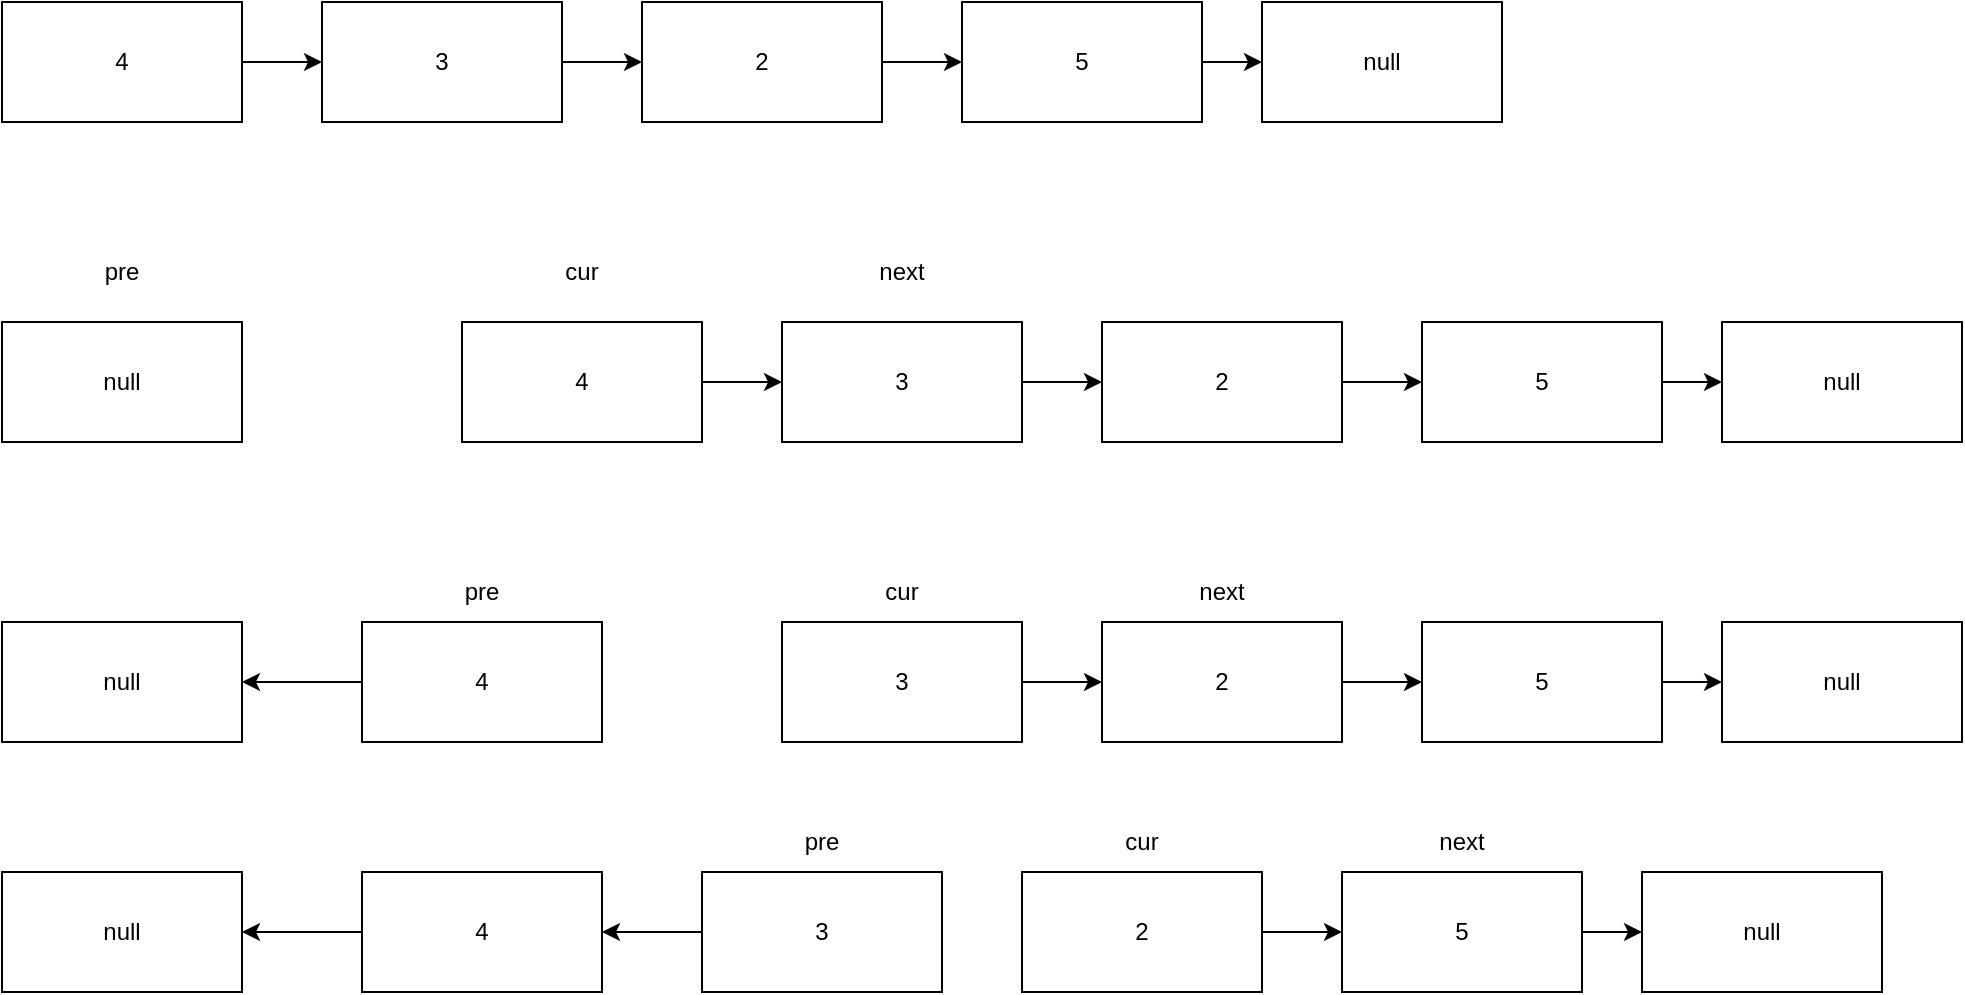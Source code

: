 <mxfile>
    <diagram id="apH1qrz7nCseMYDqwG9A" name="第 1 页">
        <mxGraphModel dx="833" dy="309" grid="1" gridSize="10" guides="1" tooltips="1" connect="1" arrows="1" fold="1" page="1" pageScale="1" pageWidth="827" pageHeight="1169" math="0" shadow="0">
            <root>
                <mxCell id="0"/>
                <mxCell id="1" parent="0"/>
                <mxCell id="7" value="" style="edgeStyle=none;html=1;" edge="1" parent="1" source="2" target="3">
                    <mxGeometry relative="1" as="geometry"/>
                </mxCell>
                <mxCell id="2" value="4" style="rounded=0;whiteSpace=wrap;html=1;" vertex="1" parent="1">
                    <mxGeometry x="70" y="90" width="120" height="60" as="geometry"/>
                </mxCell>
                <mxCell id="8" value="" style="edgeStyle=none;html=1;" edge="1" parent="1" source="3" target="4">
                    <mxGeometry relative="1" as="geometry"/>
                </mxCell>
                <mxCell id="3" value="3" style="rounded=0;whiteSpace=wrap;html=1;" vertex="1" parent="1">
                    <mxGeometry x="230" y="90" width="120" height="60" as="geometry"/>
                </mxCell>
                <mxCell id="9" value="" style="edgeStyle=none;html=1;" edge="1" parent="1" source="4" target="5">
                    <mxGeometry relative="1" as="geometry"/>
                </mxCell>
                <mxCell id="4" value="2" style="rounded=0;whiteSpace=wrap;html=1;" vertex="1" parent="1">
                    <mxGeometry x="390" y="90" width="120" height="60" as="geometry"/>
                </mxCell>
                <mxCell id="10" value="" style="edgeStyle=none;html=1;" edge="1" parent="1" source="5" target="6">
                    <mxGeometry relative="1" as="geometry"/>
                </mxCell>
                <mxCell id="5" value="5" style="rounded=0;whiteSpace=wrap;html=1;" vertex="1" parent="1">
                    <mxGeometry x="550" y="90" width="120" height="60" as="geometry"/>
                </mxCell>
                <mxCell id="6" value="null" style="rounded=0;whiteSpace=wrap;html=1;" vertex="1" parent="1">
                    <mxGeometry x="700" y="90" width="120" height="60" as="geometry"/>
                </mxCell>
                <mxCell id="12" value="null" style="rounded=0;whiteSpace=wrap;html=1;" vertex="1" parent="1">
                    <mxGeometry x="70" y="250" width="120" height="60" as="geometry"/>
                </mxCell>
                <mxCell id="14" value="" style="edgeStyle=none;html=1;" edge="1" parent="1" source="15" target="17">
                    <mxGeometry relative="1" as="geometry"/>
                </mxCell>
                <mxCell id="15" value="4" style="rounded=0;whiteSpace=wrap;html=1;" vertex="1" parent="1">
                    <mxGeometry x="300" y="250" width="120" height="60" as="geometry"/>
                </mxCell>
                <mxCell id="16" value="" style="edgeStyle=none;html=1;" edge="1" parent="1" source="17" target="19">
                    <mxGeometry relative="1" as="geometry"/>
                </mxCell>
                <mxCell id="17" value="3" style="rounded=0;whiteSpace=wrap;html=1;" vertex="1" parent="1">
                    <mxGeometry x="460" y="250" width="120" height="60" as="geometry"/>
                </mxCell>
                <mxCell id="18" value="" style="edgeStyle=none;html=1;" edge="1" parent="1" source="19" target="21">
                    <mxGeometry relative="1" as="geometry"/>
                </mxCell>
                <mxCell id="19" value="2" style="rounded=0;whiteSpace=wrap;html=1;" vertex="1" parent="1">
                    <mxGeometry x="620" y="250" width="120" height="60" as="geometry"/>
                </mxCell>
                <mxCell id="20" value="" style="edgeStyle=none;html=1;" edge="1" parent="1" source="21" target="22">
                    <mxGeometry relative="1" as="geometry"/>
                </mxCell>
                <mxCell id="21" value="5" style="rounded=0;whiteSpace=wrap;html=1;" vertex="1" parent="1">
                    <mxGeometry x="780" y="250" width="120" height="60" as="geometry"/>
                </mxCell>
                <mxCell id="22" value="null" style="rounded=0;whiteSpace=wrap;html=1;" vertex="1" parent="1">
                    <mxGeometry x="930" y="250" width="120" height="60" as="geometry"/>
                </mxCell>
                <mxCell id="23" value="pre" style="text;html=1;strokeColor=none;fillColor=none;align=center;verticalAlign=middle;whiteSpace=wrap;rounded=0;" vertex="1" parent="1">
                    <mxGeometry x="100" y="210" width="60" height="30" as="geometry"/>
                </mxCell>
                <mxCell id="24" value="cur&lt;br&gt;" style="text;html=1;strokeColor=none;fillColor=none;align=center;verticalAlign=middle;whiteSpace=wrap;rounded=0;" vertex="1" parent="1">
                    <mxGeometry x="330" y="210" width="60" height="30" as="geometry"/>
                </mxCell>
                <mxCell id="25" value="next&lt;br&gt;" style="text;html=1;strokeColor=none;fillColor=none;align=center;verticalAlign=middle;whiteSpace=wrap;rounded=0;" vertex="1" parent="1">
                    <mxGeometry x="490" y="210" width="60" height="30" as="geometry"/>
                </mxCell>
                <mxCell id="37" value="" style="edgeStyle=none;html=1;" edge="1" parent="1" source="28" target="36">
                    <mxGeometry relative="1" as="geometry"/>
                </mxCell>
                <mxCell id="28" value="4" style="rounded=0;whiteSpace=wrap;html=1;" vertex="1" parent="1">
                    <mxGeometry x="250" y="400" width="120" height="60" as="geometry"/>
                </mxCell>
                <mxCell id="29" value="" style="edgeStyle=none;html=1;" edge="1" parent="1" source="30" target="32">
                    <mxGeometry relative="1" as="geometry"/>
                </mxCell>
                <mxCell id="30" value="3" style="rounded=0;whiteSpace=wrap;html=1;" vertex="1" parent="1">
                    <mxGeometry x="460" y="400" width="120" height="60" as="geometry"/>
                </mxCell>
                <mxCell id="31" value="" style="edgeStyle=none;html=1;" edge="1" parent="1" source="32" target="34">
                    <mxGeometry relative="1" as="geometry"/>
                </mxCell>
                <mxCell id="32" value="2" style="rounded=0;whiteSpace=wrap;html=1;" vertex="1" parent="1">
                    <mxGeometry x="620" y="400" width="120" height="60" as="geometry"/>
                </mxCell>
                <mxCell id="33" value="" style="edgeStyle=none;html=1;" edge="1" parent="1" source="34" target="35">
                    <mxGeometry relative="1" as="geometry"/>
                </mxCell>
                <mxCell id="34" value="5" style="rounded=0;whiteSpace=wrap;html=1;" vertex="1" parent="1">
                    <mxGeometry x="780" y="400" width="120" height="60" as="geometry"/>
                </mxCell>
                <mxCell id="35" value="null" style="rounded=0;whiteSpace=wrap;html=1;" vertex="1" parent="1">
                    <mxGeometry x="930" y="400" width="120" height="60" as="geometry"/>
                </mxCell>
                <mxCell id="36" value="null" style="rounded=0;whiteSpace=wrap;html=1;" vertex="1" parent="1">
                    <mxGeometry x="70" y="400" width="120" height="60" as="geometry"/>
                </mxCell>
                <mxCell id="39" value="pre" style="text;html=1;strokeColor=none;fillColor=none;align=center;verticalAlign=middle;whiteSpace=wrap;rounded=0;" vertex="1" parent="1">
                    <mxGeometry x="280" y="370" width="60" height="30" as="geometry"/>
                </mxCell>
                <mxCell id="41" value="cur" style="text;html=1;strokeColor=none;fillColor=none;align=center;verticalAlign=middle;whiteSpace=wrap;rounded=0;" vertex="1" parent="1">
                    <mxGeometry x="490" y="370" width="60" height="30" as="geometry"/>
                </mxCell>
                <mxCell id="42" value="next" style="text;html=1;strokeColor=none;fillColor=none;align=center;verticalAlign=middle;whiteSpace=wrap;rounded=0;" vertex="1" parent="1">
                    <mxGeometry x="575" y="370" width="210" height="30" as="geometry"/>
                </mxCell>
                <mxCell id="43" value="" style="edgeStyle=none;html=1;" edge="1" parent="1" source="44" target="45">
                    <mxGeometry relative="1" as="geometry"/>
                </mxCell>
                <mxCell id="44" value="4" style="rounded=0;whiteSpace=wrap;html=1;" vertex="1" parent="1">
                    <mxGeometry x="250" y="525" width="120" height="60" as="geometry"/>
                </mxCell>
                <mxCell id="45" value="null" style="rounded=0;whiteSpace=wrap;html=1;" vertex="1" parent="1">
                    <mxGeometry x="70" y="525" width="120" height="60" as="geometry"/>
                </mxCell>
                <mxCell id="53" value="" style="edgeStyle=none;html=1;" edge="1" parent="1" source="47" target="44">
                    <mxGeometry relative="1" as="geometry"/>
                </mxCell>
                <mxCell id="47" value="3" style="rounded=0;whiteSpace=wrap;html=1;" vertex="1" parent="1">
                    <mxGeometry x="420" y="525" width="120" height="60" as="geometry"/>
                </mxCell>
                <mxCell id="48" value="" style="edgeStyle=none;html=1;" edge="1" parent="1" source="49" target="51">
                    <mxGeometry relative="1" as="geometry"/>
                </mxCell>
                <mxCell id="49" value="2" style="rounded=0;whiteSpace=wrap;html=1;" vertex="1" parent="1">
                    <mxGeometry x="580" y="525" width="120" height="60" as="geometry"/>
                </mxCell>
                <mxCell id="50" value="" style="edgeStyle=none;html=1;" edge="1" parent="1" source="51" target="52">
                    <mxGeometry relative="1" as="geometry"/>
                </mxCell>
                <mxCell id="51" value="5" style="rounded=0;whiteSpace=wrap;html=1;" vertex="1" parent="1">
                    <mxGeometry x="740" y="525" width="120" height="60" as="geometry"/>
                </mxCell>
                <mxCell id="52" value="null" style="rounded=0;whiteSpace=wrap;html=1;" vertex="1" parent="1">
                    <mxGeometry x="890" y="525" width="120" height="60" as="geometry"/>
                </mxCell>
                <mxCell id="54" value="pre" style="text;html=1;strokeColor=none;fillColor=none;align=center;verticalAlign=middle;whiteSpace=wrap;rounded=0;" vertex="1" parent="1">
                    <mxGeometry x="450" y="495" width="60" height="30" as="geometry"/>
                </mxCell>
                <mxCell id="56" value="cur" style="text;html=1;strokeColor=none;fillColor=none;align=center;verticalAlign=middle;whiteSpace=wrap;rounded=0;" vertex="1" parent="1">
                    <mxGeometry x="610" y="495" width="60" height="30" as="geometry"/>
                </mxCell>
                <mxCell id="57" value="next" style="text;html=1;strokeColor=none;fillColor=none;align=center;verticalAlign=middle;whiteSpace=wrap;rounded=0;" vertex="1" parent="1">
                    <mxGeometry x="770" y="495" width="60" height="30" as="geometry"/>
                </mxCell>
            </root>
        </mxGraphModel>
    </diagram>
</mxfile>
